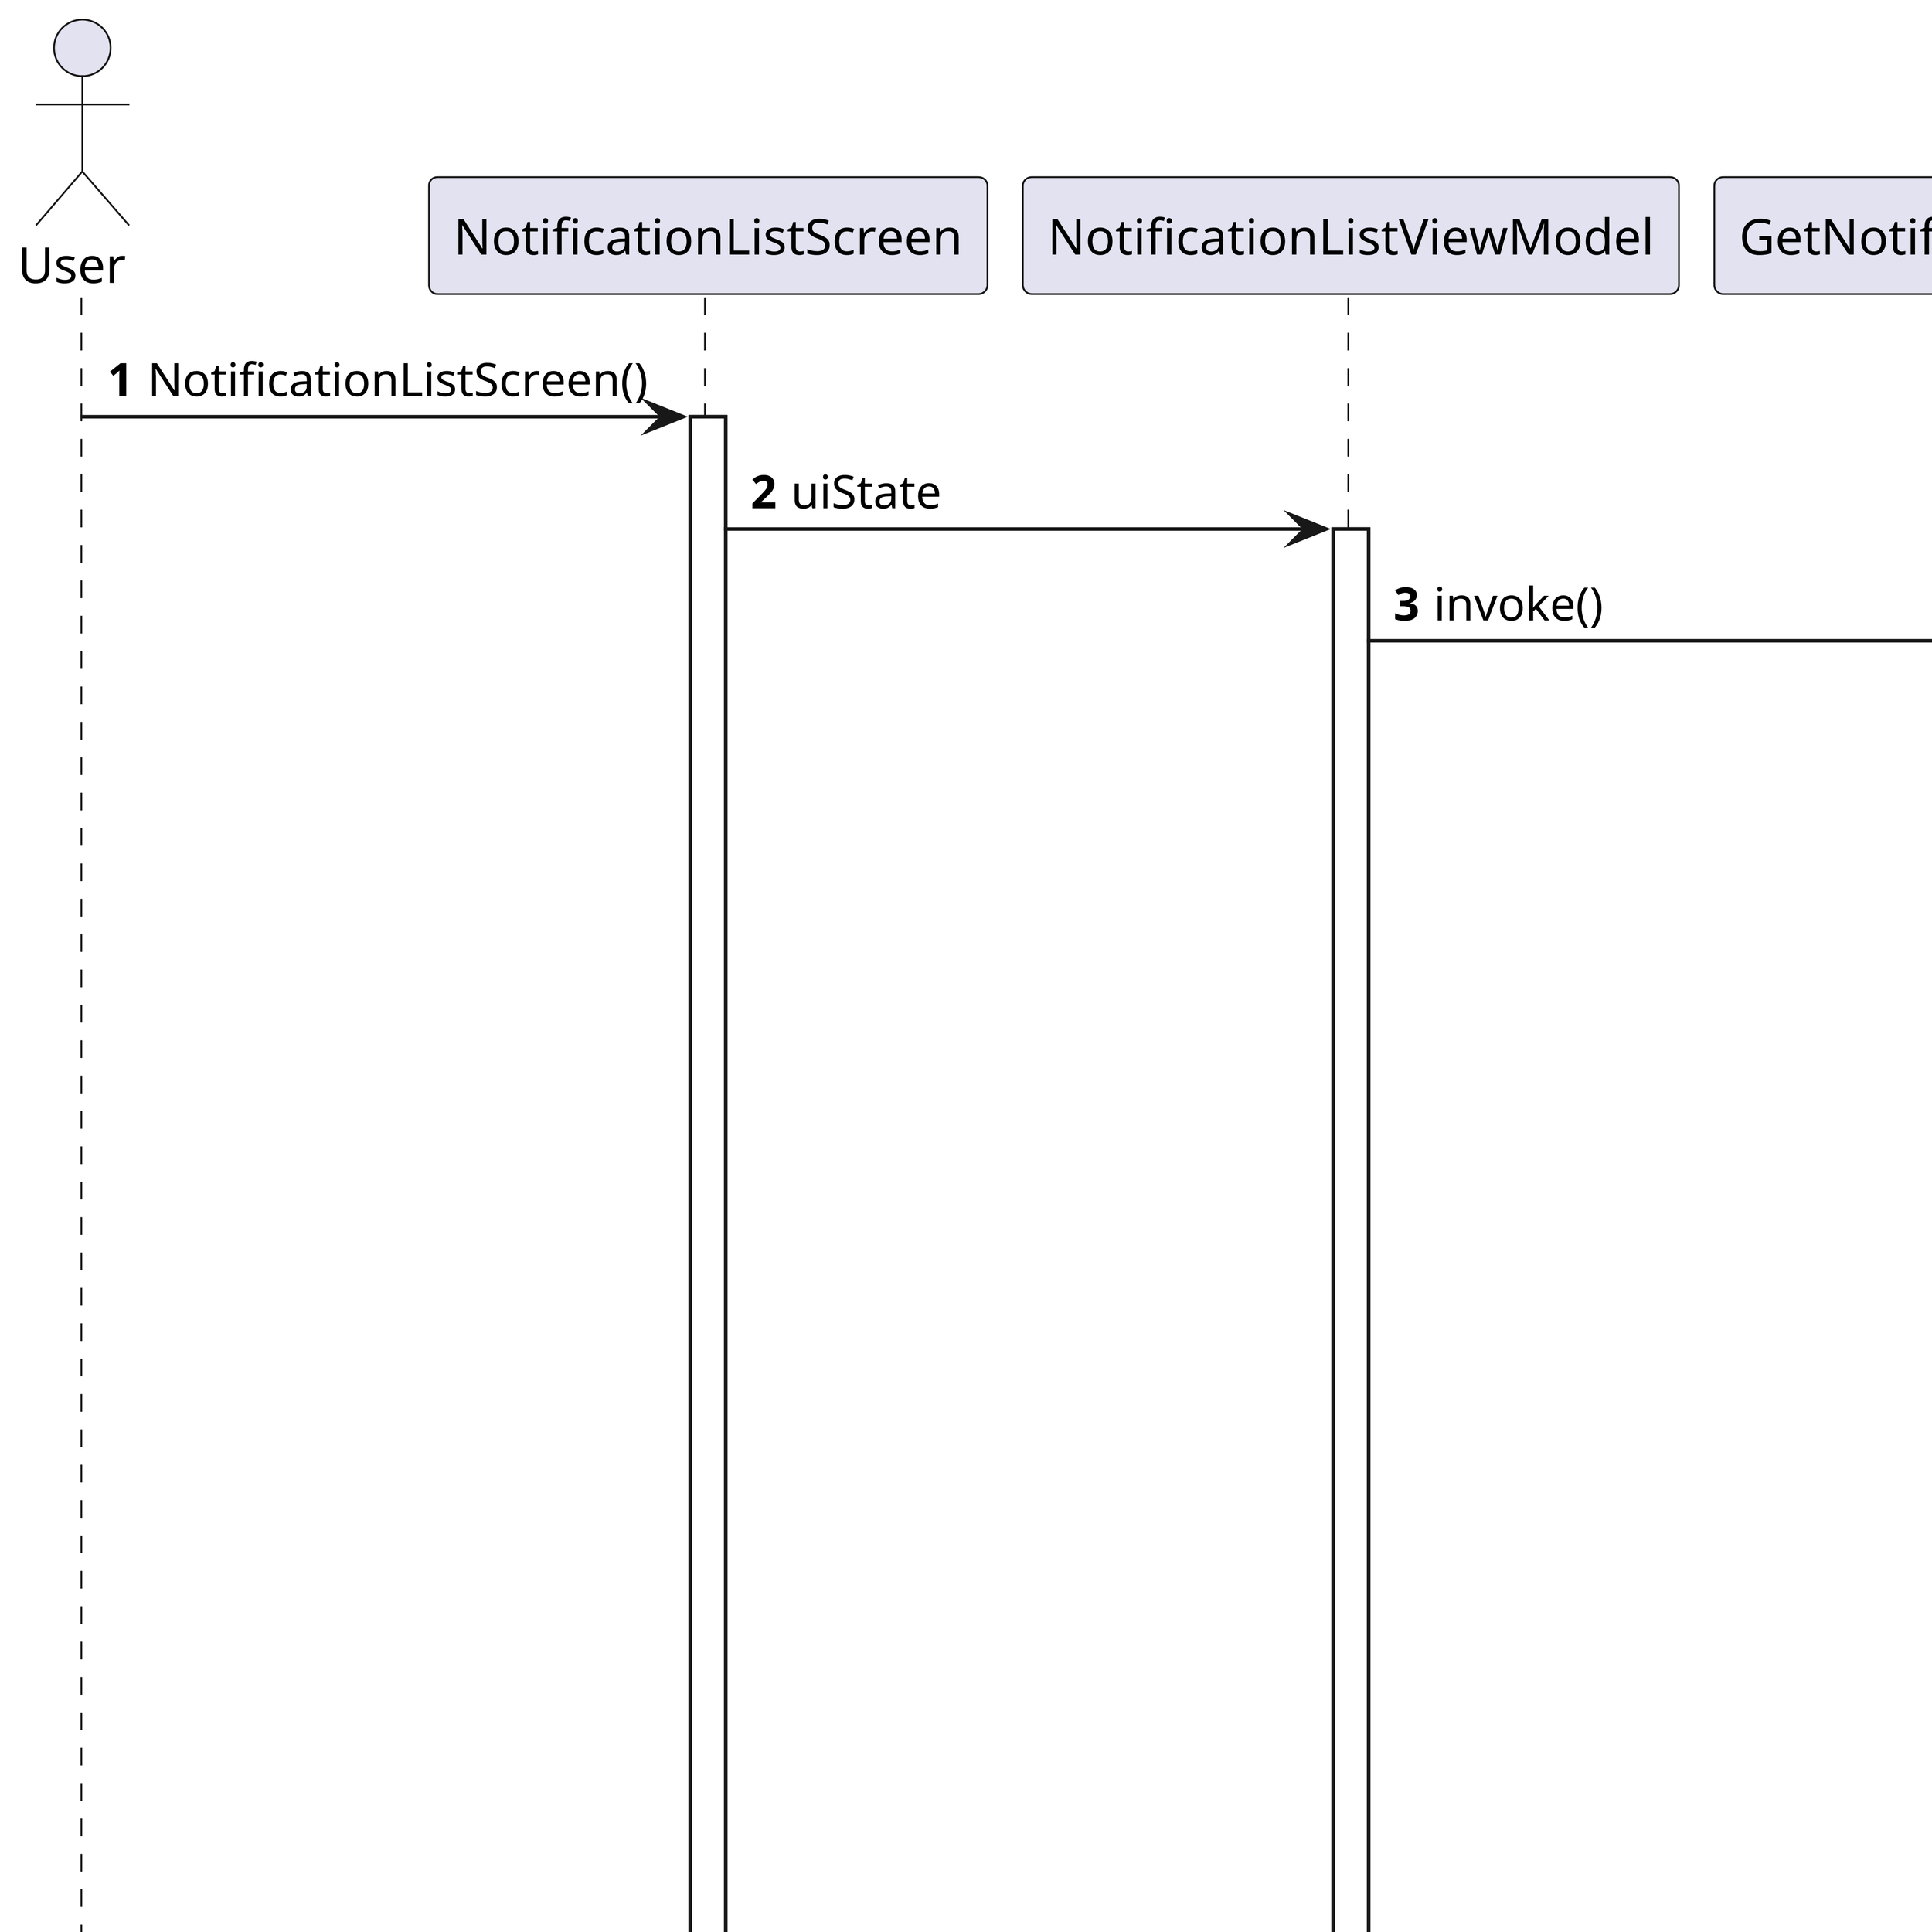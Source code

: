 @startuml
'https://plantuml.com/sequence-diagram
skinparam dpi 720
autonumber

actor User as u1
u1 -> NotificationListScreen: NotificationListScreen()
activate NotificationListScreen

NotificationListScreen -> NotificationListViewModel: uiState
activate NotificationListViewModel

NotificationListViewModel -> GetNotificationUseCase: invoke()
activate GetNotificationUseCase

GetNotificationUseCase -> NotificationRepository: getNotification()
activate NotificationRepository

alt found
    NotificationRepository -> NotificationLocalDataSource: getNotification
    activate NotificationLocalDataSource

    NotificationLocalDataSource -> Database
    activate Database

    Database -> NotificationEntity: << create >>
    activate NotificationEntity

    NotificationEntity --> Database
    deactivate NotificationEntity

    Database --> NotificationLocalDataSource
    deactivate Database

    NotificationLocalDataSource --> NotificationRepository
    deactivate NotificationLocalDataSource
else not found
    NotificationRepository -> NotificationRemoteDataSource: getNotification()
    activate NotificationRemoteDataSource

    NotificationRemoteDataSource -> HttpClient: get()
    activate HttpClient

    HttpClient -> NotificationResponse: << create >>
    activate NotificationResponse

    NotificationResponse --> HttpClient
    deactivate NotificationResponse

    HttpClient --> NotificationRemoteDataSource: response\nfrom server
    deactivate HttpClient

    NotificationRemoteDataSource --> NotificationRepository
    deactivate NotificationRemoteDataSource
end

NotificationRepository -> Notification: << create >>
activate Notification

Notification --> NotificationRepository
deactivate Notification

NotificationRepository --> GetNotificationUseCase
deactivate NotificationRepository

GetNotificationUseCase --> NotificationListViewModel
deactivate GetNotificationUseCase

NotificationListViewModel -> NotificationListScreen: display

@enduml
